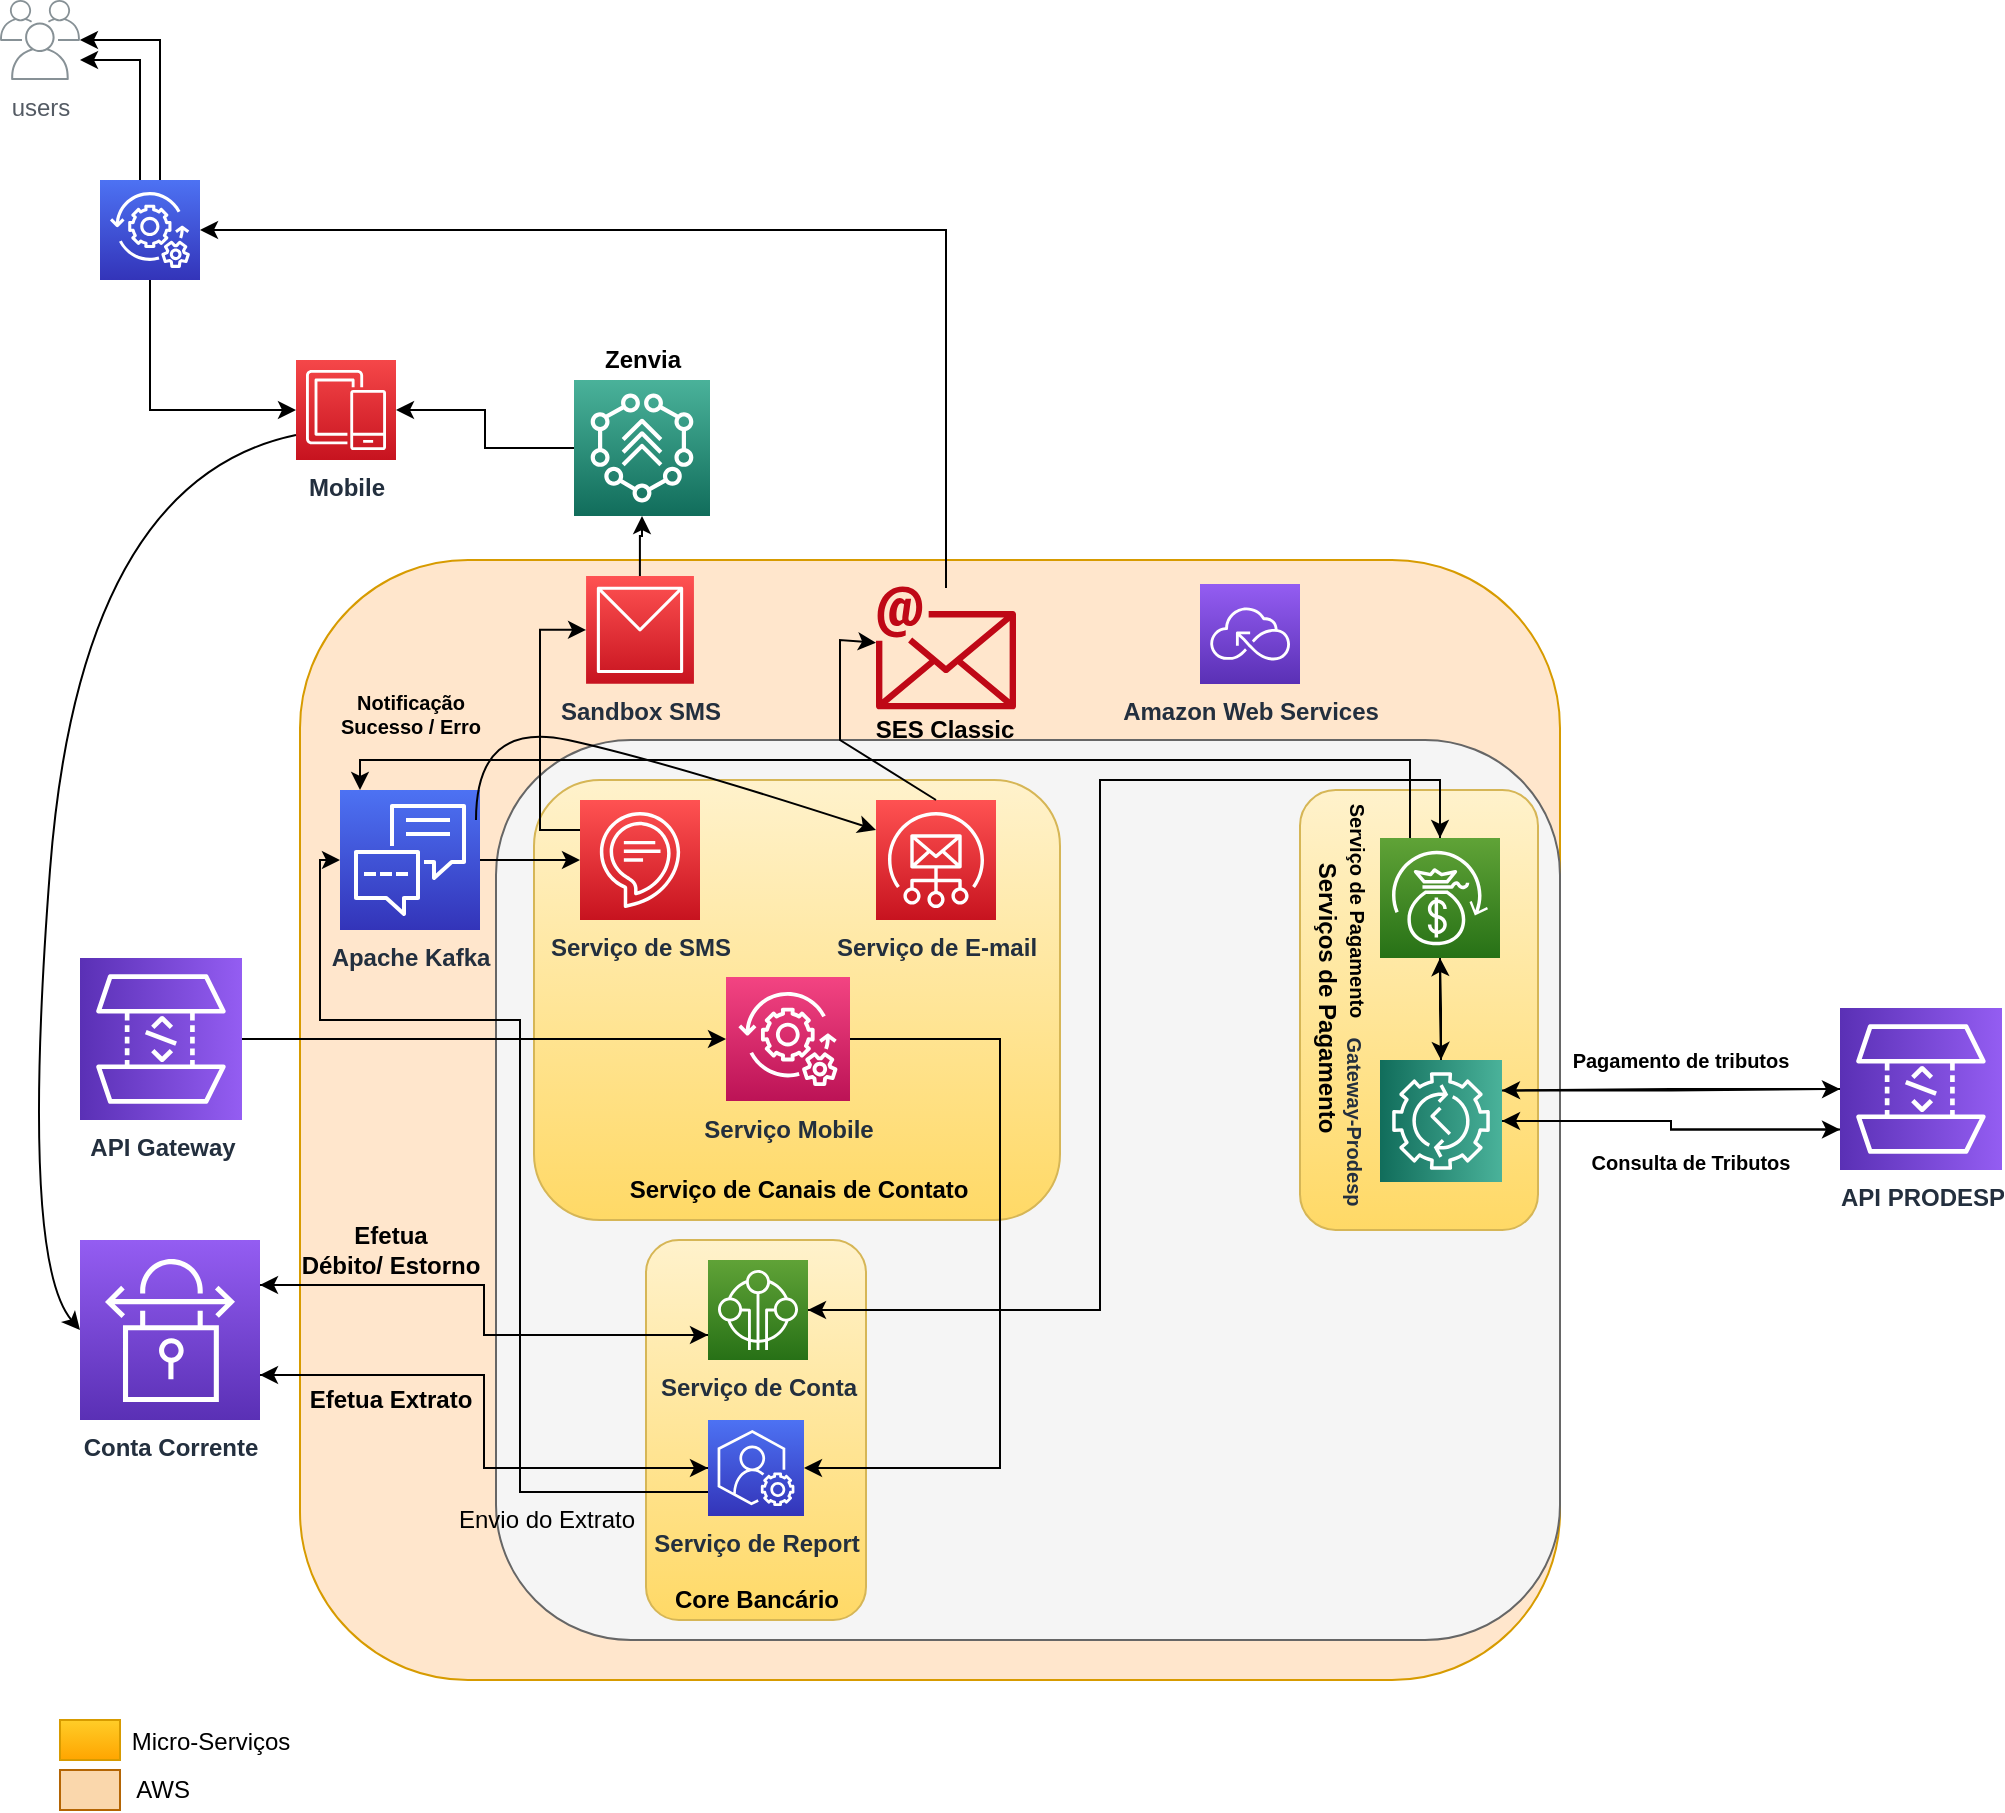<mxfile version="16.2.4" type="github">
  <diagram id="jTAJRtiviT8hBtKBQoAz" name="Page-1">
    <mxGraphModel dx="1422" dy="794" grid="1" gridSize="10" guides="1" tooltips="1" connect="1" arrows="1" fold="1" page="1" pageScale="1" pageWidth="850" pageHeight="1100" math="0" shadow="0">
      <root>
        <mxCell id="0" />
        <mxCell id="1" parent="0" />
        <mxCell id="WUm8NI64qV-XtA0xntOc-8" value="" style="rounded=1;whiteSpace=wrap;html=1;fillColor=#ffe6cc;strokeColor=#d79b00;fontStyle=1" parent="1" vertex="1">
          <mxGeometry x="160" y="300" width="630" height="560" as="geometry" />
        </mxCell>
        <mxCell id="WUm8NI64qV-XtA0xntOc-9" value="Mobile&lt;br&gt;" style="sketch=0;points=[[0,0,0],[0.25,0,0],[0.5,0,0],[0.75,0,0],[1,0,0],[0,1,0],[0.25,1,0],[0.5,1,0],[0.75,1,0],[1,1,0],[0,0.25,0],[0,0.5,0],[0,0.75,0],[1,0.25,0],[1,0.5,0],[1,0.75,0]];outlineConnect=0;fontColor=#232F3E;gradientColor=#F54749;gradientDirection=north;fillColor=#C7131F;strokeColor=#ffffff;dashed=0;verticalLabelPosition=bottom;verticalAlign=top;align=center;html=1;fontSize=12;fontStyle=1;aspect=fixed;shape=mxgraph.aws4.resourceIcon;resIcon=mxgraph.aws4.mobile;" parent="1" vertex="1">
          <mxGeometry x="158" y="200" width="50" height="50" as="geometry" />
        </mxCell>
        <mxCell id="WUm8NI64qV-XtA0xntOc-21" style="edgeStyle=orthogonalEdgeStyle;rounded=0;orthogonalLoop=1;jettySize=auto;html=1;" parent="1" source="WUm8NI64qV-XtA0xntOc-10" target="WUm8NI64qV-XtA0xntOc-18" edge="1">
          <mxGeometry relative="1" as="geometry">
            <Array as="points">
              <mxPoint x="90" y="140" />
              <mxPoint x="90" y="40" />
            </Array>
          </mxGeometry>
        </mxCell>
        <mxCell id="WUm8NI64qV-XtA0xntOc-22" style="edgeStyle=orthogonalEdgeStyle;rounded=0;orthogonalLoop=1;jettySize=auto;html=1;entryX=1.001;entryY=0.75;entryDx=0;entryDy=0;entryPerimeter=0;" parent="1" source="WUm8NI64qV-XtA0xntOc-10" target="WUm8NI64qV-XtA0xntOc-18" edge="1">
          <mxGeometry relative="1" as="geometry">
            <mxPoint x="60" y="50" as="targetPoint" />
            <Array as="points">
              <mxPoint x="80" y="130" />
              <mxPoint x="80" y="50" />
            </Array>
          </mxGeometry>
        </mxCell>
        <mxCell id="a-TNvxgOsw7faXksnlnq-71" style="edgeStyle=orthogonalEdgeStyle;rounded=0;orthogonalLoop=1;jettySize=auto;html=1;exitX=0.5;exitY=1;exitDx=0;exitDy=0;exitPerimeter=0;entryX=0;entryY=0.5;entryDx=0;entryDy=0;entryPerimeter=0;fontSize=10;" edge="1" parent="1" source="WUm8NI64qV-XtA0xntOc-10" target="WUm8NI64qV-XtA0xntOc-9">
          <mxGeometry relative="1" as="geometry" />
        </mxCell>
        <mxCell id="WUm8NI64qV-XtA0xntOc-10" value="" style="sketch=0;points=[[0,0,0],[0.25,0,0],[0.5,0,0],[0.75,0,0],[1,0,0],[0,1,0],[0.25,1,0],[0.5,1,0],[0.75,1,0],[1,1,0],[0,0.25,0],[0,0.5,0],[0,0.75,0],[1,0.25,0],[1,0.5,0],[1,0.75,0]];outlineConnect=0;fontColor=#232F3E;gradientColor=#4D72F3;gradientDirection=north;fillColor=#3334B9;strokeColor=#ffffff;dashed=0;verticalLabelPosition=bottom;verticalAlign=top;align=center;html=1;fontSize=12;fontStyle=0;aspect=fixed;shape=mxgraph.aws4.resourceIcon;resIcon=mxgraph.aws4.managed_services;" parent="1" vertex="1">
          <mxGeometry x="60" y="110" width="50" height="50" as="geometry" />
        </mxCell>
        <mxCell id="WUm8NI64qV-XtA0xntOc-13" value="" style="rounded=1;whiteSpace=wrap;html=1;fillColor=#f5f5f5;fontColor=#333333;strokeColor=#666666;fontStyle=1" parent="1" vertex="1">
          <mxGeometry x="258" y="390" width="532" height="450" as="geometry" />
        </mxCell>
        <mxCell id="WUm8NI64qV-XtA0xntOc-18" value="users" style="sketch=0;outlineConnect=0;gradientColor=none;fontColor=#545B64;strokeColor=none;fillColor=#879196;dashed=0;verticalLabelPosition=bottom;verticalAlign=top;align=center;html=1;fontSize=12;fontStyle=0;aspect=fixed;shape=mxgraph.aws4.illustration_users;pointerEvents=1" parent="1" vertex="1">
          <mxGeometry x="10" y="20" width="40" height="40" as="geometry" />
        </mxCell>
        <mxCell id="WUm8NI64qV-XtA0xntOc-32" value="" style="rounded=1;whiteSpace=wrap;html=1;fillColor=#fff2cc;strokeColor=#d6b656;fontStyle=1;gradientColor=#ffd966;" parent="1" vertex="1">
          <mxGeometry x="277" y="410" width="263" height="220" as="geometry" />
        </mxCell>
        <mxCell id="WUm8NI64qV-XtA0xntOc-33" value="" style="rounded=1;whiteSpace=wrap;html=1;fillColor=#fff2cc;strokeColor=#d6b656;fontStyle=1;gradientColor=#ffd966;" parent="1" vertex="1">
          <mxGeometry x="660" y="415" width="119" height="220" as="geometry" />
        </mxCell>
        <mxCell id="WUm8NI64qV-XtA0xntOc-34" value="" style="rounded=1;whiteSpace=wrap;html=1;fillColor=#fff2cc;strokeColor=#d6b656;fontStyle=1;gradientColor=#ffd966;" parent="1" vertex="1">
          <mxGeometry x="333" y="640" width="110" height="190" as="geometry" />
        </mxCell>
        <mxCell id="WUm8NI64qV-XtA0xntOc-37" value="Serviço de E-mail" style="sketch=0;points=[[0,0,0],[0.25,0,0],[0.5,0,0],[0.75,0,0],[1,0,0],[0,1,0],[0.25,1,0],[0.5,1,0],[0.75,1,0],[1,1,0],[0,0.25,0],[0,0.5,0],[0,0.75,0],[1,0.25,0],[1,0.5,0],[1,0.75,0]];outlineConnect=0;fontColor=#232F3E;gradientColor=#FF5252;gradientDirection=north;fillColor=#C7131F;strokeColor=#ffffff;dashed=0;verticalLabelPosition=bottom;verticalAlign=top;align=center;html=1;fontSize=12;fontStyle=1;aspect=fixed;shape=mxgraph.aws4.resourceIcon;resIcon=mxgraph.aws4.simple_email_service;" parent="1" vertex="1">
          <mxGeometry x="448" y="420" width="60" height="60" as="geometry" />
        </mxCell>
        <mxCell id="a-TNvxgOsw7faXksnlnq-72" style="edgeStyle=orthogonalEdgeStyle;rounded=0;orthogonalLoop=1;jettySize=auto;html=1;entryX=1;entryY=0.5;entryDx=0;entryDy=0;entryPerimeter=0;fontSize=10;" edge="1" parent="1" source="WUm8NI64qV-XtA0xntOc-39" target="WUm8NI64qV-XtA0xntOc-10">
          <mxGeometry relative="1" as="geometry">
            <Array as="points">
              <mxPoint x="483" y="135" />
            </Array>
          </mxGeometry>
        </mxCell>
        <mxCell id="WUm8NI64qV-XtA0xntOc-39" value="" style="sketch=0;outlineConnect=0;fontColor=#232F3E;gradientColor=none;fillColor=#BF0816;strokeColor=none;dashed=0;verticalLabelPosition=bottom;verticalAlign=top;align=center;html=1;fontSize=12;fontStyle=1;aspect=fixed;shape=mxgraph.aws4.email;" parent="1" vertex="1">
          <mxGeometry x="448" y="313" width="70" height="61.91" as="geometry" />
        </mxCell>
        <mxCell id="a-TNvxgOsw7faXksnlnq-2" style="edgeStyle=orthogonalEdgeStyle;rounded=0;orthogonalLoop=1;jettySize=auto;html=1;entryX=0;entryY=0.5;entryDx=0;entryDy=0;entryPerimeter=0;fontStyle=1" edge="1" parent="1" source="WUm8NI64qV-XtA0xntOc-41" target="WUm8NI64qV-XtA0xntOc-51">
          <mxGeometry relative="1" as="geometry" />
        </mxCell>
        <mxCell id="WUm8NI64qV-XtA0xntOc-41" value="API Gateway" style="sketch=0;points=[[0,0,0],[0.25,0,0],[0.5,0,0],[0.75,0,0],[1,0,0],[0,1,0],[0.25,1,0],[0.5,1,0],[0.75,1,0],[1,1,0],[0,0.25,0],[0,0.5,0],[0,0.75,0],[1,0.25,0],[1,0.5,0],[1,0.75,0]];outlineConnect=0;fontColor=#232F3E;gradientColor=#945DF2;gradientDirection=north;fillColor=#5A30B5;strokeColor=#ffffff;dashed=0;verticalLabelPosition=bottom;verticalAlign=top;align=center;html=1;fontSize=12;fontStyle=1;aspect=fixed;shape=mxgraph.aws4.resourceIcon;resIcon=mxgraph.aws4.api_gateway;rotation=0;direction=south;" parent="1" vertex="1">
          <mxGeometry x="50" y="499" width="81" height="81" as="geometry" />
        </mxCell>
        <mxCell id="WUm8NI64qV-XtA0xntOc-45" value="Amazon Web Services" style="sketch=0;points=[[0,0,0],[0.25,0,0],[0.5,0,0],[0.75,0,0],[1,0,0],[0,1,0],[0.25,1,0],[0.5,1,0],[0.75,1,0],[1,1,0],[0,0.25,0],[0,0.5,0],[0,0.75,0],[1,0.25,0],[1,0.5,0],[1,0.75,0]];outlineConnect=0;fontColor=#232F3E;gradientColor=#945DF2;gradientDirection=north;fillColor=#5A30B5;strokeColor=#ffffff;dashed=0;verticalLabelPosition=bottom;verticalAlign=top;align=center;html=1;fontSize=12;fontStyle=1;aspect=fixed;shape=mxgraph.aws4.resourceIcon;resIcon=mxgraph.aws4.serverless;" parent="1" vertex="1">
          <mxGeometry x="610" y="311.97" width="50" height="50" as="geometry" />
        </mxCell>
        <mxCell id="a-TNvxgOsw7faXksnlnq-75" style="edgeStyle=orthogonalEdgeStyle;rounded=0;orthogonalLoop=1;jettySize=auto;html=1;entryX=0.5;entryY=1;entryDx=0;entryDy=0;entryPerimeter=0;fontSize=10;" edge="1" parent="1" source="WUm8NI64qV-XtA0xntOc-48" target="a-TNvxgOsw7faXksnlnq-74">
          <mxGeometry relative="1" as="geometry" />
        </mxCell>
        <mxCell id="WUm8NI64qV-XtA0xntOc-48" value="Sandbox SMS" style="sketch=0;points=[[0,0,0],[0.25,0,0],[0.5,0,0],[0.75,0,0],[1,0,0],[0,1,0],[0.25,1,0],[0.5,1,0],[0.75,1,0],[1,1,0],[0,0.25,0],[0,0.5,0],[0,0.75,0],[1,0.25,0],[1,0.5,0],[1,0.75,0]];outlineConnect=0;fontColor=#232F3E;gradientColor=#FF5252;gradientDirection=north;fillColor=#C7131F;strokeColor=#ffffff;dashed=0;verticalLabelPosition=bottom;verticalAlign=top;align=center;html=1;fontSize=12;fontStyle=1;aspect=fixed;shape=mxgraph.aws4.resourceIcon;resIcon=mxgraph.aws4.workmail;" parent="1" vertex="1">
          <mxGeometry x="303.03" y="307.97" width="53.94" height="53.94" as="geometry" />
        </mxCell>
        <mxCell id="a-TNvxgOsw7faXksnlnq-3" style="edgeStyle=orthogonalEdgeStyle;rounded=0;orthogonalLoop=1;jettySize=auto;html=1;fontStyle=1" edge="1" parent="1" source="WUm8NI64qV-XtA0xntOc-50" target="a-TNvxgOsw7faXksnlnq-1">
          <mxGeometry relative="1" as="geometry" />
        </mxCell>
        <mxCell id="WUm8NI64qV-XtA0xntOc-50" value="Apache Kafka" style="sketch=0;points=[[0,0,0],[0.25,0,0],[0.5,0,0],[0.75,0,0],[1,0,0],[0,1,0],[0.25,1,0],[0.5,1,0],[0.75,1,0],[1,1,0],[0,0.25,0],[0,0.5,0],[0,0.75,0],[1,0.25,0],[1,0.5,0],[1,0.75,0]];outlineConnect=0;fontColor=#232F3E;gradientColor=#4D72F3;gradientDirection=north;fillColor=#3334B9;strokeColor=#ffffff;dashed=0;verticalLabelPosition=bottom;verticalAlign=top;align=center;html=1;fontSize=12;fontStyle=1;aspect=fixed;shape=mxgraph.aws4.resourceIcon;resIcon=mxgraph.aws4.customer_engagement;rotation=0;" parent="1" vertex="1">
          <mxGeometry x="180" y="415" width="70" height="70" as="geometry" />
        </mxCell>
        <mxCell id="a-TNvxgOsw7faXksnlnq-85" style="edgeStyle=orthogonalEdgeStyle;rounded=0;orthogonalLoop=1;jettySize=auto;html=1;entryX=1;entryY=0.5;entryDx=0;entryDy=0;entryPerimeter=0;fontSize=12;" edge="1" parent="1" source="WUm8NI64qV-XtA0xntOc-51" target="a-TNvxgOsw7faXksnlnq-5">
          <mxGeometry relative="1" as="geometry">
            <Array as="points">
              <mxPoint x="510" y="540" />
              <mxPoint x="510" y="754" />
            </Array>
          </mxGeometry>
        </mxCell>
        <mxCell id="WUm8NI64qV-XtA0xntOc-51" value="Serviço Mobile" style="sketch=0;points=[[0,0,0],[0.25,0,0],[0.5,0,0],[0.75,0,0],[1,0,0],[0,1,0],[0.25,1,0],[0.5,1,0],[0.75,1,0],[1,1,0],[0,0.25,0],[0,0.5,0],[0,0.75,0],[1,0.25,0],[1,0.5,0],[1,0.75,0]];points=[[0,0,0],[0.25,0,0],[0.5,0,0],[0.75,0,0],[1,0,0],[0,1,0],[0.25,1,0],[0.5,1,0],[0.75,1,0],[1,1,0],[0,0.25,0],[0,0.5,0],[0,0.75,0],[1,0.25,0],[1,0.5,0],[1,0.75,0]];outlineConnect=0;fontColor=#232F3E;gradientColor=#F34482;gradientDirection=north;fillColor=#BC1356;strokeColor=#ffffff;dashed=0;verticalLabelPosition=bottom;verticalAlign=top;align=center;html=1;fontSize=12;fontStyle=1;aspect=fixed;shape=mxgraph.aws4.resourceIcon;resIcon=mxgraph.aws4.managed_services;" parent="1" vertex="1">
          <mxGeometry x="373" y="508.5" width="62" height="62" as="geometry" />
        </mxCell>
        <mxCell id="a-TNvxgOsw7faXksnlnq-52" style="edgeStyle=orthogonalEdgeStyle;rounded=0;orthogonalLoop=1;jettySize=auto;html=1;exitX=0;exitY=0.25;exitDx=0;exitDy=0;exitPerimeter=0;entryX=0;entryY=0.5;entryDx=0;entryDy=0;entryPerimeter=0;fontSize=10;" edge="1" parent="1" source="a-TNvxgOsw7faXksnlnq-1" target="WUm8NI64qV-XtA0xntOc-48">
          <mxGeometry relative="1" as="geometry" />
        </mxCell>
        <mxCell id="a-TNvxgOsw7faXksnlnq-1" value="Serviço de SMS" style="sketch=0;points=[[0,0,0],[0.25,0,0],[0.5,0,0],[0.75,0,0],[1,0,0],[0,1,0],[0.25,1,0],[0.5,1,0],[0.75,1,0],[1,1,0],[0,0.25,0],[0,0.5,0],[0,0.75,0],[1,0.25,0],[1,0.5,0],[1,0.75,0]];outlineConnect=0;fontColor=#232F3E;gradientColor=#FF5252;gradientDirection=north;fillColor=#C7131F;strokeColor=#ffffff;dashed=0;verticalLabelPosition=bottom;verticalAlign=top;align=center;html=1;fontSize=12;fontStyle=1;aspect=fixed;shape=mxgraph.aws4.resourceIcon;resIcon=mxgraph.aws4.alexa_for_business;" vertex="1" parent="1">
          <mxGeometry x="300" y="420" width="60" height="60" as="geometry" />
        </mxCell>
        <mxCell id="a-TNvxgOsw7faXksnlnq-24" style="edgeStyle=orthogonalEdgeStyle;rounded=0;orthogonalLoop=1;jettySize=auto;html=1;exitX=0;exitY=0.5;exitDx=0;exitDy=0;exitPerimeter=0;entryX=1;entryY=0.75;entryDx=0;entryDy=0;entryPerimeter=0;" edge="1" parent="1" source="a-TNvxgOsw7faXksnlnq-5" target="a-TNvxgOsw7faXksnlnq-12">
          <mxGeometry relative="1" as="geometry" />
        </mxCell>
        <mxCell id="a-TNvxgOsw7faXksnlnq-62" style="edgeStyle=orthogonalEdgeStyle;rounded=0;orthogonalLoop=1;jettySize=auto;html=1;exitX=0;exitY=0.75;exitDx=0;exitDy=0;exitPerimeter=0;entryX=0;entryY=0.5;entryDx=0;entryDy=0;entryPerimeter=0;fontSize=12;" edge="1" parent="1" source="a-TNvxgOsw7faXksnlnq-5" target="WUm8NI64qV-XtA0xntOc-50">
          <mxGeometry relative="1" as="geometry">
            <Array as="points">
              <mxPoint x="270" y="766" />
              <mxPoint x="270" y="530" />
              <mxPoint x="170" y="530" />
              <mxPoint x="170" y="450" />
            </Array>
          </mxGeometry>
        </mxCell>
        <mxCell id="a-TNvxgOsw7faXksnlnq-5" value="Serviço de Report" style="sketch=0;points=[[0,0,0],[0.25,0,0],[0.5,0,0],[0.75,0,0],[1,0,0],[0,1,0],[0.25,1,0],[0.5,1,0],[0.75,1,0],[1,1,0],[0,0.25,0],[0,0.5,0],[0,0.75,0],[1,0.25,0],[1,0.5,0],[1,0.75,0]];outlineConnect=0;fontColor=#232F3E;gradientColor=#4D72F3;gradientDirection=north;fillColor=#3334B9;strokeColor=#ffffff;dashed=0;verticalLabelPosition=bottom;verticalAlign=top;align=center;html=1;fontSize=12;fontStyle=1;aspect=fixed;shape=mxgraph.aws4.resourceIcon;resIcon=mxgraph.aws4.support;" vertex="1" parent="1">
          <mxGeometry x="364" y="730" width="48" height="48" as="geometry" />
        </mxCell>
        <mxCell id="a-TNvxgOsw7faXksnlnq-18" style="edgeStyle=orthogonalEdgeStyle;rounded=0;orthogonalLoop=1;jettySize=auto;html=1;exitX=0;exitY=0.75;exitDx=0;exitDy=0;exitPerimeter=0;entryX=1;entryY=0.25;entryDx=0;entryDy=0;entryPerimeter=0;fontStyle=1" edge="1" parent="1" source="a-TNvxgOsw7faXksnlnq-7" target="a-TNvxgOsw7faXksnlnq-12">
          <mxGeometry relative="1" as="geometry" />
        </mxCell>
        <mxCell id="a-TNvxgOsw7faXksnlnq-83" style="edgeStyle=orthogonalEdgeStyle;rounded=0;orthogonalLoop=1;jettySize=auto;html=1;fontSize=12;" edge="1" parent="1" source="a-TNvxgOsw7faXksnlnq-7" target="a-TNvxgOsw7faXksnlnq-53">
          <mxGeometry relative="1" as="geometry">
            <Array as="points">
              <mxPoint x="560" y="675" />
              <mxPoint x="560" y="410" />
              <mxPoint x="730" y="410" />
            </Array>
          </mxGeometry>
        </mxCell>
        <mxCell id="a-TNvxgOsw7faXksnlnq-7" value="Serviço de Conta" style="sketch=0;points=[[0,0,0],[0.25,0,0],[0.5,0,0],[0.75,0,0],[1,0,0],[0,1,0],[0.25,1,0],[0.5,1,0],[0.75,1,0],[1,1,0],[0,0.25,0],[0,0.5,0],[0,0.75,0],[1,0.25,0],[1,0.5,0],[1,0.75,0]];outlineConnect=0;fontColor=#232F3E;gradientColor=#60A337;gradientDirection=north;fillColor=#277116;strokeColor=#ffffff;dashed=0;verticalLabelPosition=bottom;verticalAlign=top;align=center;html=1;fontSize=12;fontStyle=1;aspect=fixed;shape=mxgraph.aws4.resourceIcon;resIcon=mxgraph.aws4.internet_of_things;" vertex="1" parent="1">
          <mxGeometry x="364" y="650" width="50" height="50" as="geometry" />
        </mxCell>
        <mxCell id="a-TNvxgOsw7faXksnlnq-19" style="edgeStyle=orthogonalEdgeStyle;rounded=0;orthogonalLoop=1;jettySize=auto;html=1;exitX=1;exitY=0.25;exitDx=0;exitDy=0;exitPerimeter=0;entryX=0;entryY=0.75;entryDx=0;entryDy=0;entryPerimeter=0;fontStyle=1" edge="1" parent="1" source="a-TNvxgOsw7faXksnlnq-12" target="a-TNvxgOsw7faXksnlnq-7">
          <mxGeometry relative="1" as="geometry" />
        </mxCell>
        <mxCell id="a-TNvxgOsw7faXksnlnq-23" style="edgeStyle=orthogonalEdgeStyle;rounded=0;orthogonalLoop=1;jettySize=auto;html=1;exitX=1;exitY=0.75;exitDx=0;exitDy=0;exitPerimeter=0;" edge="1" parent="1" source="a-TNvxgOsw7faXksnlnq-12" target="a-TNvxgOsw7faXksnlnq-5">
          <mxGeometry relative="1" as="geometry" />
        </mxCell>
        <mxCell id="a-TNvxgOsw7faXksnlnq-12" value="Conta Corrente" style="sketch=0;points=[[0,0,0],[0.25,0,0],[0.5,0,0],[0.75,0,0],[1,0,0],[0,1,0],[0.25,1,0],[0.5,1,0],[0.75,1,0],[1,1,0],[0,0.25,0],[0,0.5,0],[0,0.75,0],[1,0.25,0],[1,0.5,0],[1,0.75,0]];outlineConnect=0;fontColor=#232F3E;gradientColor=#945DF2;gradientDirection=north;fillColor=#5A30B5;strokeColor=#ffffff;dashed=0;verticalLabelPosition=bottom;verticalAlign=top;align=center;html=1;fontSize=12;fontStyle=1;aspect=fixed;shape=mxgraph.aws4.resourceIcon;resIcon=mxgraph.aws4.site_to_site_vpn;" vertex="1" parent="1">
          <mxGeometry x="50" y="640" width="90" height="90" as="geometry" />
        </mxCell>
        <mxCell id="a-TNvxgOsw7faXksnlnq-20" value="&lt;span&gt;Efetua &lt;br&gt;Débito/ Estorno&lt;/span&gt;" style="text;html=1;align=center;verticalAlign=middle;resizable=0;points=[];autosize=1;strokeColor=none;fillColor=none;fontStyle=1" vertex="1" parent="1">
          <mxGeometry x="155" y="630" width="100" height="30" as="geometry" />
        </mxCell>
        <mxCell id="a-TNvxgOsw7faXksnlnq-25" value="Efetua Extrato" style="text;html=1;align=center;verticalAlign=middle;resizable=0;points=[];autosize=1;strokeColor=none;fillColor=none;fontStyle=1" vertex="1" parent="1">
          <mxGeometry x="155" y="710" width="100" height="20" as="geometry" />
        </mxCell>
        <mxCell id="a-TNvxgOsw7faXksnlnq-29" value="Core Bancário" style="text;html=1;align=center;verticalAlign=middle;resizable=0;points=[];autosize=1;strokeColor=none;fillColor=none;fontStyle=1" vertex="1" parent="1">
          <mxGeometry x="338" y="810" width="100" height="20" as="geometry" />
        </mxCell>
        <mxCell id="a-TNvxgOsw7faXksnlnq-30" value="Serviço de Canais de Contato" style="text;html=1;align=center;verticalAlign=middle;resizable=0;points=[];autosize=1;strokeColor=none;fillColor=none;fontStyle=1" vertex="1" parent="1">
          <mxGeometry x="319" y="605" width="180" height="20" as="geometry" />
        </mxCell>
        <mxCell id="a-TNvxgOsw7faXksnlnq-41" style="edgeStyle=orthogonalEdgeStyle;rounded=0;orthogonalLoop=1;jettySize=auto;html=1;exitX=0.75;exitY=1;exitDx=0;exitDy=0;exitPerimeter=0;entryX=0.5;entryY=0;entryDx=0;entryDy=0;entryPerimeter=0;" edge="1" parent="1" source="a-TNvxgOsw7faXksnlnq-31" target="a-TNvxgOsw7faXksnlnq-36">
          <mxGeometry relative="1" as="geometry" />
        </mxCell>
        <mxCell id="a-TNvxgOsw7faXksnlnq-42" style="edgeStyle=orthogonalEdgeStyle;rounded=0;orthogonalLoop=1;jettySize=auto;html=1;exitX=0.5;exitY=1;exitDx=0;exitDy=0;exitPerimeter=0;entryX=0.25;entryY=0;entryDx=0;entryDy=0;entryPerimeter=0;" edge="1" parent="1" source="a-TNvxgOsw7faXksnlnq-31" target="a-TNvxgOsw7faXksnlnq-36">
          <mxGeometry relative="1" as="geometry" />
        </mxCell>
        <mxCell id="a-TNvxgOsw7faXksnlnq-31" value="API PRODESP" style="sketch=0;points=[[0,0,0],[0.25,0,0],[0.5,0,0],[0.75,0,0],[1,0,0],[0,1,0],[0.25,1,0],[0.5,1,0],[0.75,1,0],[1,1,0],[0,0.25,0],[0,0.5,0],[0,0.75,0],[1,0.25,0],[1,0.5,0],[1,0.75,0]];outlineConnect=0;fontColor=#232F3E;gradientColor=#945DF2;gradientDirection=north;fillColor=#5A30B5;strokeColor=#ffffff;dashed=0;verticalLabelPosition=bottom;verticalAlign=top;align=center;html=1;fontSize=12;fontStyle=1;aspect=fixed;shape=mxgraph.aws4.resourceIcon;resIcon=mxgraph.aws4.api_gateway;rotation=0;direction=south;" vertex="1" parent="1">
          <mxGeometry x="930" y="524" width="81" height="81" as="geometry" />
        </mxCell>
        <mxCell id="a-TNvxgOsw7faXksnlnq-35" value="" style="curved=1;endArrow=classic;html=1;rounded=0;entryX=0;entryY=0.5;entryDx=0;entryDy=0;entryPerimeter=0;exitX=0;exitY=0.75;exitDx=0;exitDy=0;exitPerimeter=0;" edge="1" parent="1" source="WUm8NI64qV-XtA0xntOc-9" target="a-TNvxgOsw7faXksnlnq-12">
          <mxGeometry width="50" height="50" relative="1" as="geometry">
            <mxPoint x="65.5" y="330" as="sourcePoint" />
            <mxPoint x="115.5" y="280" as="targetPoint" />
            <Array as="points">
              <mxPoint x="50" y="260" />
              <mxPoint x="20" y="650" />
            </Array>
          </mxGeometry>
        </mxCell>
        <mxCell id="a-TNvxgOsw7faXksnlnq-39" style="edgeStyle=orthogonalEdgeStyle;rounded=0;orthogonalLoop=1;jettySize=auto;html=1;entryX=0.75;entryY=1;entryDx=0;entryDy=0;entryPerimeter=0;" edge="1" parent="1" source="a-TNvxgOsw7faXksnlnq-36" target="a-TNvxgOsw7faXksnlnq-31">
          <mxGeometry relative="1" as="geometry" />
        </mxCell>
        <mxCell id="a-TNvxgOsw7faXksnlnq-40" style="edgeStyle=orthogonalEdgeStyle;rounded=0;orthogonalLoop=1;jettySize=auto;html=1;exitX=0.25;exitY=0;exitDx=0;exitDy=0;exitPerimeter=0;entryX=0.5;entryY=1;entryDx=0;entryDy=0;entryPerimeter=0;" edge="1" parent="1" source="a-TNvxgOsw7faXksnlnq-36" target="a-TNvxgOsw7faXksnlnq-31">
          <mxGeometry relative="1" as="geometry" />
        </mxCell>
        <mxCell id="a-TNvxgOsw7faXksnlnq-57" style="edgeStyle=orthogonalEdgeStyle;rounded=0;orthogonalLoop=1;jettySize=auto;html=1;entryX=0.5;entryY=1;entryDx=0;entryDy=0;entryPerimeter=0;fontSize=12;" edge="1" parent="1" source="a-TNvxgOsw7faXksnlnq-36" target="a-TNvxgOsw7faXksnlnq-53">
          <mxGeometry relative="1" as="geometry" />
        </mxCell>
        <mxCell id="a-TNvxgOsw7faXksnlnq-36" value="Gateway-Prodesp" style="sketch=0;points=[[0,0,0],[0.25,0,0],[0.5,0,0],[0.75,0,0],[1,0,0],[0,1,0],[0.25,1,0],[0.5,1,0],[0.75,1,0],[1,1,0],[0,0.25,0],[0,0.5,0],[0,0.75,0],[1,0.25,0],[1,0.5,0],[1,0.75,0]];outlineConnect=0;fontColor=#232F3E;gradientColor=#4AB29A;gradientDirection=north;fillColor=#116D5B;strokeColor=#ffffff;dashed=0;verticalLabelPosition=bottom;verticalAlign=top;align=center;html=1;fontSize=10;fontStyle=1;aspect=fixed;shape=mxgraph.aws4.resourceIcon;resIcon=mxgraph.aws4.devops_guru;rotation=90;" vertex="1" parent="1">
          <mxGeometry x="700" y="550" width="61" height="61" as="geometry" />
        </mxCell>
        <mxCell id="a-TNvxgOsw7faXksnlnq-43" value="Consulta de Tributos" style="text;html=1;align=center;verticalAlign=middle;resizable=0;points=[];autosize=1;strokeColor=none;fillColor=none;fontSize=10;fontStyle=1" vertex="1" parent="1">
          <mxGeometry x="800" y="591" width="110" height="20" as="geometry" />
        </mxCell>
        <mxCell id="a-TNvxgOsw7faXksnlnq-45" value="Pagamento de tributos" style="text;html=1;align=center;verticalAlign=middle;resizable=0;points=[];autosize=1;strokeColor=none;fillColor=none;fontSize=10;fontStyle=1" vertex="1" parent="1">
          <mxGeometry x="790" y="540" width="120" height="20" as="geometry" />
        </mxCell>
        <mxCell id="a-TNvxgOsw7faXksnlnq-47" value="" style="curved=1;endArrow=classic;html=1;rounded=0;fontSize=10;entryX=0;entryY=0.25;entryDx=0;entryDy=0;entryPerimeter=0;" edge="1" parent="1" target="WUm8NI64qV-XtA0xntOc-37">
          <mxGeometry width="50" height="50" relative="1" as="geometry">
            <mxPoint x="248" y="430" as="sourcePoint" />
            <mxPoint x="298" y="380" as="targetPoint" />
            <Array as="points">
              <mxPoint x="248" y="380" />
              <mxPoint x="340" y="400" />
            </Array>
          </mxGeometry>
        </mxCell>
        <mxCell id="a-TNvxgOsw7faXksnlnq-50" value="" style="endArrow=classic;html=1;rounded=0;fontSize=10;exitX=0.5;exitY=0;exitDx=0;exitDy=0;exitPerimeter=0;" edge="1" parent="1" source="WUm8NI64qV-XtA0xntOc-37" target="WUm8NI64qV-XtA0xntOc-39">
          <mxGeometry width="50" height="50" relative="1" as="geometry">
            <mxPoint x="440" y="420" as="sourcePoint" />
            <mxPoint x="490" y="370" as="targetPoint" />
            <Array as="points">
              <mxPoint x="430" y="390" />
              <mxPoint x="430" y="340" />
            </Array>
          </mxGeometry>
        </mxCell>
        <mxCell id="a-TNvxgOsw7faXksnlnq-56" style="edgeStyle=orthogonalEdgeStyle;rounded=0;orthogonalLoop=1;jettySize=auto;html=1;entryX=0;entryY=0.5;entryDx=0;entryDy=0;entryPerimeter=0;fontSize=12;" edge="1" parent="1" source="a-TNvxgOsw7faXksnlnq-53" target="a-TNvxgOsw7faXksnlnq-36">
          <mxGeometry relative="1" as="geometry" />
        </mxCell>
        <mxCell id="a-TNvxgOsw7faXksnlnq-66" style="edgeStyle=orthogonalEdgeStyle;rounded=0;orthogonalLoop=1;jettySize=auto;html=1;exitX=0.25;exitY=0;exitDx=0;exitDy=0;exitPerimeter=0;fontSize=10;" edge="1" parent="1" source="a-TNvxgOsw7faXksnlnq-53">
          <mxGeometry relative="1" as="geometry">
            <mxPoint x="190" y="415" as="targetPoint" />
            <Array as="points">
              <mxPoint x="715" y="400" />
              <mxPoint x="190" y="400" />
            </Array>
          </mxGeometry>
        </mxCell>
        <mxCell id="a-TNvxgOsw7faXksnlnq-84" style="edgeStyle=orthogonalEdgeStyle;rounded=0;orthogonalLoop=1;jettySize=auto;html=1;exitX=0.5;exitY=0;exitDx=0;exitDy=0;exitPerimeter=0;entryX=1;entryY=0.5;entryDx=0;entryDy=0;entryPerimeter=0;fontSize=12;" edge="1" parent="1" source="a-TNvxgOsw7faXksnlnq-53" target="a-TNvxgOsw7faXksnlnq-7">
          <mxGeometry relative="1" as="geometry">
            <Array as="points">
              <mxPoint x="730" y="410" />
              <mxPoint x="560" y="410" />
              <mxPoint x="560" y="675" />
            </Array>
          </mxGeometry>
        </mxCell>
        <mxCell id="a-TNvxgOsw7faXksnlnq-53" value="" style="sketch=0;points=[[0,0,0],[0.25,0,0],[0.5,0,0],[0.75,0,0],[1,0,0],[0,1,0],[0.25,1,0],[0.5,1,0],[0.75,1,0],[1,1,0],[0,0.25,0],[0,0.5,0],[0,0.75,0],[1,0.25,0],[1,0.5,0],[1,0.75,0]];outlineConnect=0;fontColor=#232F3E;gradientColor=#60A337;gradientDirection=north;fillColor=#277116;strokeColor=#ffffff;dashed=0;verticalLabelPosition=bottom;verticalAlign=top;align=center;html=1;fontSize=12;fontStyle=0;aspect=fixed;shape=mxgraph.aws4.resourceIcon;resIcon=mxgraph.aws4.savings_plans;" vertex="1" parent="1">
          <mxGeometry x="700" y="439" width="60" height="60" as="geometry" />
        </mxCell>
        <mxCell id="a-TNvxgOsw7faXksnlnq-54" value="Serviços de Pagamento" style="text;html=1;align=center;verticalAlign=middle;resizable=0;points=[];autosize=1;strokeColor=none;fillColor=none;fontSize=12;rotation=90;fontStyle=1" vertex="1" parent="1">
          <mxGeometry x="599" y="508.5" width="150" height="20" as="geometry" />
        </mxCell>
        <mxCell id="a-TNvxgOsw7faXksnlnq-63" value="Envio&amp;nbsp;do Extrato" style="text;html=1;align=center;verticalAlign=middle;resizable=0;points=[];autosize=1;strokeColor=none;fillColor=none;fontSize=12;" vertex="1" parent="1">
          <mxGeometry x="233" y="770" width="100" height="20" as="geometry" />
        </mxCell>
        <mxCell id="a-TNvxgOsw7faXksnlnq-65" value="Serviço de Pagamento" style="text;html=1;align=center;verticalAlign=middle;resizable=0;points=[];autosize=1;strokeColor=none;fillColor=none;fontSize=10;rotation=90;fontStyle=1" vertex="1" parent="1">
          <mxGeometry x="629" y="465" width="120" height="20" as="geometry" />
        </mxCell>
        <mxCell id="a-TNvxgOsw7faXksnlnq-68" value="Notificação&lt;br&gt;Sucesso / Erro" style="text;html=1;align=center;verticalAlign=middle;resizable=0;points=[];autosize=1;strokeColor=none;fillColor=none;fontSize=10;fontStyle=1" vertex="1" parent="1">
          <mxGeometry x="170" y="361.97" width="90" height="30" as="geometry" />
        </mxCell>
        <mxCell id="a-TNvxgOsw7faXksnlnq-73" value="" style="endArrow=none;html=1;rounded=0;fontSize=10;" edge="1" parent="1">
          <mxGeometry width="50" height="50" relative="1" as="geometry">
            <mxPoint x="483" y="314" as="sourcePoint" />
            <mxPoint x="483" y="228" as="targetPoint" />
          </mxGeometry>
        </mxCell>
        <mxCell id="a-TNvxgOsw7faXksnlnq-76" style="edgeStyle=orthogonalEdgeStyle;rounded=0;orthogonalLoop=1;jettySize=auto;html=1;fontSize=10;" edge="1" parent="1" source="a-TNvxgOsw7faXksnlnq-74" target="WUm8NI64qV-XtA0xntOc-9">
          <mxGeometry relative="1" as="geometry" />
        </mxCell>
        <mxCell id="a-TNvxgOsw7faXksnlnq-74" value="" style="sketch=0;points=[[0,0,0],[0.25,0,0],[0.5,0,0],[0.75,0,0],[1,0,0],[0,1,0],[0.25,1,0],[0.5,1,0],[0.75,1,0],[1,1,0],[0,0.25,0],[0,0.5,0],[0,0.75,0],[1,0.25,0],[1,0.5,0],[1,0.75,0]];outlineConnect=0;fontColor=#232F3E;gradientColor=#4AB29A;gradientDirection=north;fillColor=#116D5B;strokeColor=#ffffff;dashed=0;verticalLabelPosition=bottom;verticalAlign=top;align=center;html=1;fontSize=12;fontStyle=0;aspect=fixed;shape=mxgraph.aws4.resourceIcon;resIcon=mxgraph.aws4.migration_hub;" vertex="1" parent="1">
          <mxGeometry x="297" y="210" width="68" height="68" as="geometry" />
        </mxCell>
        <mxCell id="a-TNvxgOsw7faXksnlnq-79" value="SES Classic" style="text;html=1;align=center;verticalAlign=middle;resizable=0;points=[];autosize=1;strokeColor=none;fillColor=none;fontSize=12;fontStyle=1;rotation=0;" vertex="1" parent="1">
          <mxGeometry x="442" y="374.91" width="80" height="20" as="geometry" />
        </mxCell>
        <mxCell id="a-TNvxgOsw7faXksnlnq-80" value="Zenvia" style="text;html=1;align=center;verticalAlign=middle;resizable=0;points=[];autosize=1;strokeColor=none;fillColor=none;fontSize=12;fontStyle=1" vertex="1" parent="1">
          <mxGeometry x="306" y="190" width="50" height="20" as="geometry" />
        </mxCell>
        <mxCell id="a-TNvxgOsw7faXksnlnq-86" value="" style="rounded=0;whiteSpace=wrap;html=1;fontSize=12;fillColor=#ffcd28;gradientColor=#ffa500;strokeColor=#d79b00;" vertex="1" parent="1">
          <mxGeometry x="40" y="880" width="30" height="20" as="geometry" />
        </mxCell>
        <mxCell id="a-TNvxgOsw7faXksnlnq-87" value="" style="rounded=0;whiteSpace=wrap;html=1;fontSize=12;fillColor=#fad7ac;strokeColor=#b46504;" vertex="1" parent="1">
          <mxGeometry x="40" y="905" width="30" height="20" as="geometry" />
        </mxCell>
        <mxCell id="a-TNvxgOsw7faXksnlnq-88" value="Micro-Serviços" style="text;html=1;align=center;verticalAlign=middle;resizable=0;points=[];autosize=1;strokeColor=none;fillColor=none;fontSize=12;" vertex="1" parent="1">
          <mxGeometry x="70" y="881" width="90" height="20" as="geometry" />
        </mxCell>
        <mxCell id="a-TNvxgOsw7faXksnlnq-89" value="AWS" style="text;html=1;align=center;verticalAlign=middle;resizable=0;points=[];autosize=1;strokeColor=none;fillColor=none;fontSize=12;" vertex="1" parent="1">
          <mxGeometry x="71" y="905" width="40" height="20" as="geometry" />
        </mxCell>
      </root>
    </mxGraphModel>
  </diagram>
</mxfile>
